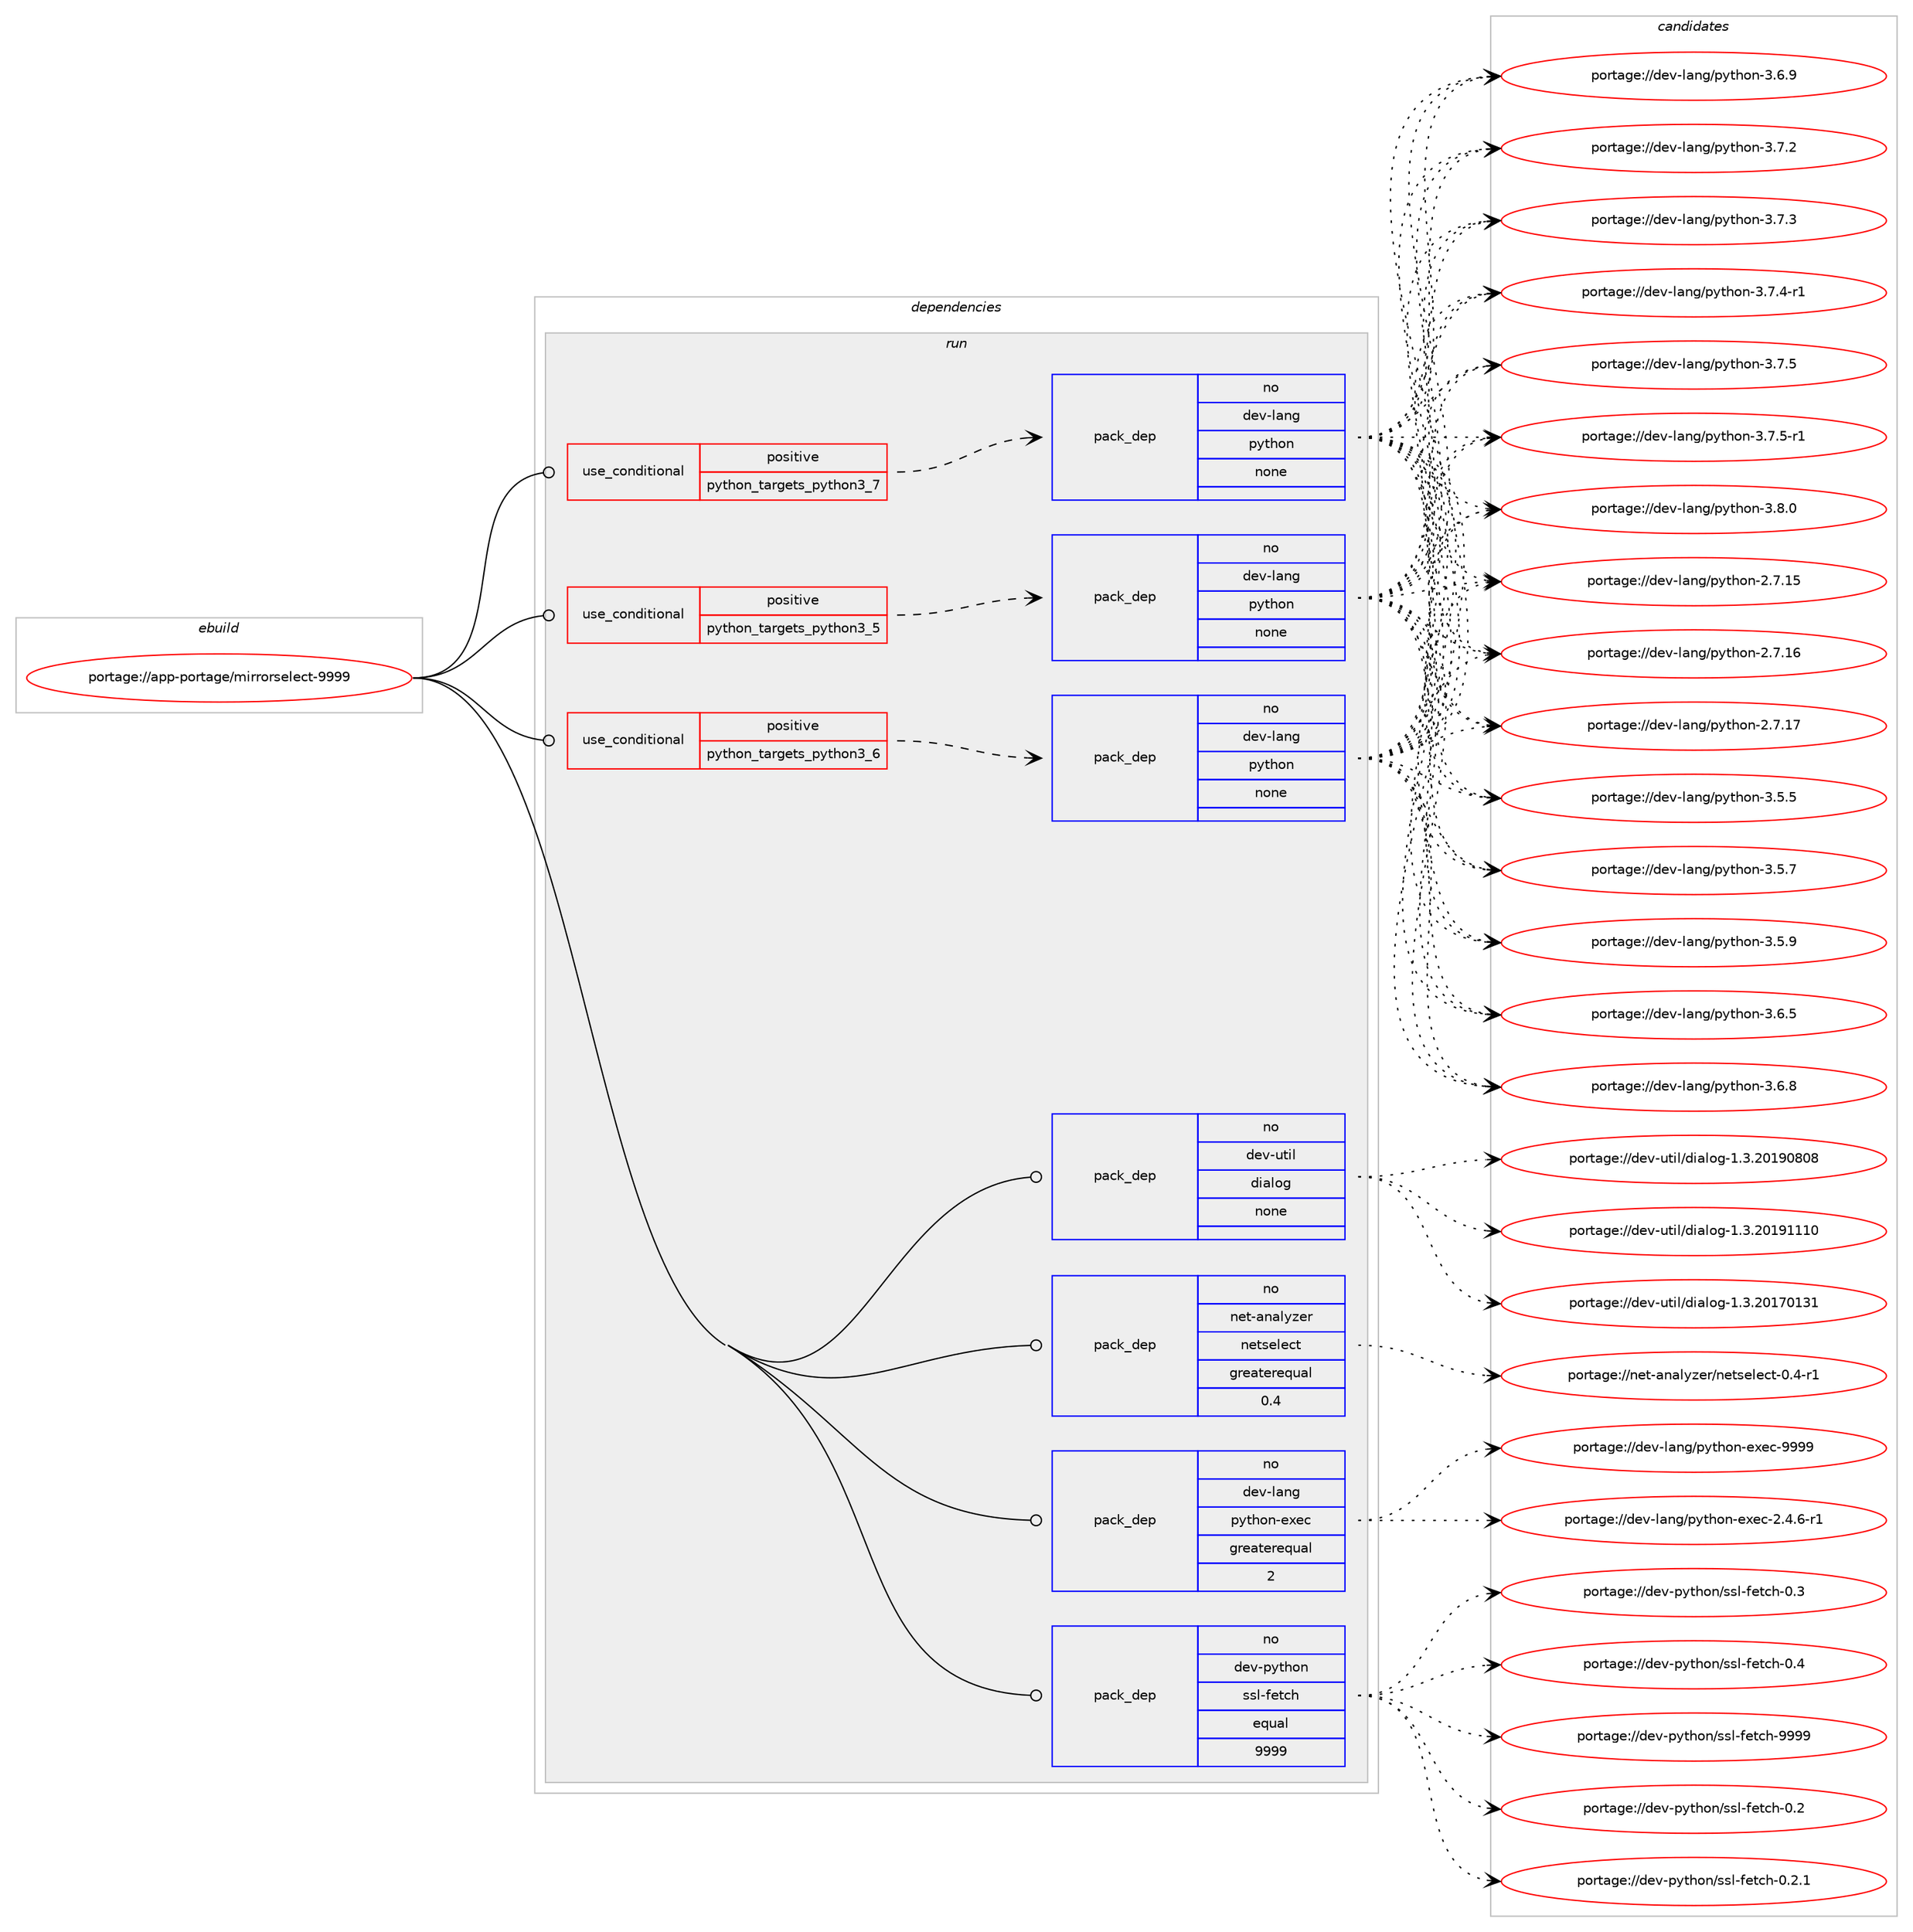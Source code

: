 digraph prolog {

# *************
# Graph options
# *************

newrank=true;
concentrate=true;
compound=true;
graph [rankdir=LR,fontname=Helvetica,fontsize=10,ranksep=1.5];#, ranksep=2.5, nodesep=0.2];
edge  [arrowhead=vee];
node  [fontname=Helvetica,fontsize=10];

# **********
# The ebuild
# **********

subgraph cluster_leftcol {
color=gray;
rank=same;
label=<<i>ebuild</i>>;
id [label="portage://app-portage/mirrorselect-9999", color=red, width=4, href="../app-portage/mirrorselect-9999.svg"];
}

# ****************
# The dependencies
# ****************

subgraph cluster_midcol {
color=gray;
label=<<i>dependencies</i>>;
subgraph cluster_compile {
fillcolor="#eeeeee";
style=filled;
label=<<i>compile</i>>;
}
subgraph cluster_compileandrun {
fillcolor="#eeeeee";
style=filled;
label=<<i>compile and run</i>>;
}
subgraph cluster_run {
fillcolor="#eeeeee";
style=filled;
label=<<i>run</i>>;
subgraph cond10345 {
dependency42009 [label=<<TABLE BORDER="0" CELLBORDER="1" CELLSPACING="0" CELLPADDING="4"><TR><TD ROWSPAN="3" CELLPADDING="10">use_conditional</TD></TR><TR><TD>positive</TD></TR><TR><TD>python_targets_python3_5</TD></TR></TABLE>>, shape=none, color=red];
subgraph pack30967 {
dependency42010 [label=<<TABLE BORDER="0" CELLBORDER="1" CELLSPACING="0" CELLPADDING="4" WIDTH="220"><TR><TD ROWSPAN="6" CELLPADDING="30">pack_dep</TD></TR><TR><TD WIDTH="110">no</TD></TR><TR><TD>dev-lang</TD></TR><TR><TD>python</TD></TR><TR><TD>none</TD></TR><TR><TD></TD></TR></TABLE>>, shape=none, color=blue];
}
dependency42009:e -> dependency42010:w [weight=20,style="dashed",arrowhead="vee"];
}
id:e -> dependency42009:w [weight=20,style="solid",arrowhead="odot"];
subgraph cond10346 {
dependency42011 [label=<<TABLE BORDER="0" CELLBORDER="1" CELLSPACING="0" CELLPADDING="4"><TR><TD ROWSPAN="3" CELLPADDING="10">use_conditional</TD></TR><TR><TD>positive</TD></TR><TR><TD>python_targets_python3_6</TD></TR></TABLE>>, shape=none, color=red];
subgraph pack30968 {
dependency42012 [label=<<TABLE BORDER="0" CELLBORDER="1" CELLSPACING="0" CELLPADDING="4" WIDTH="220"><TR><TD ROWSPAN="6" CELLPADDING="30">pack_dep</TD></TR><TR><TD WIDTH="110">no</TD></TR><TR><TD>dev-lang</TD></TR><TR><TD>python</TD></TR><TR><TD>none</TD></TR><TR><TD></TD></TR></TABLE>>, shape=none, color=blue];
}
dependency42011:e -> dependency42012:w [weight=20,style="dashed",arrowhead="vee"];
}
id:e -> dependency42011:w [weight=20,style="solid",arrowhead="odot"];
subgraph cond10347 {
dependency42013 [label=<<TABLE BORDER="0" CELLBORDER="1" CELLSPACING="0" CELLPADDING="4"><TR><TD ROWSPAN="3" CELLPADDING="10">use_conditional</TD></TR><TR><TD>positive</TD></TR><TR><TD>python_targets_python3_7</TD></TR></TABLE>>, shape=none, color=red];
subgraph pack30969 {
dependency42014 [label=<<TABLE BORDER="0" CELLBORDER="1" CELLSPACING="0" CELLPADDING="4" WIDTH="220"><TR><TD ROWSPAN="6" CELLPADDING="30">pack_dep</TD></TR><TR><TD WIDTH="110">no</TD></TR><TR><TD>dev-lang</TD></TR><TR><TD>python</TD></TR><TR><TD>none</TD></TR><TR><TD></TD></TR></TABLE>>, shape=none, color=blue];
}
dependency42013:e -> dependency42014:w [weight=20,style="dashed",arrowhead="vee"];
}
id:e -> dependency42013:w [weight=20,style="solid",arrowhead="odot"];
subgraph pack30970 {
dependency42015 [label=<<TABLE BORDER="0" CELLBORDER="1" CELLSPACING="0" CELLPADDING="4" WIDTH="220"><TR><TD ROWSPAN="6" CELLPADDING="30">pack_dep</TD></TR><TR><TD WIDTH="110">no</TD></TR><TR><TD>dev-lang</TD></TR><TR><TD>python-exec</TD></TR><TR><TD>greaterequal</TD></TR><TR><TD>2</TD></TR></TABLE>>, shape=none, color=blue];
}
id:e -> dependency42015:w [weight=20,style="solid",arrowhead="odot"];
subgraph pack30971 {
dependency42016 [label=<<TABLE BORDER="0" CELLBORDER="1" CELLSPACING="0" CELLPADDING="4" WIDTH="220"><TR><TD ROWSPAN="6" CELLPADDING="30">pack_dep</TD></TR><TR><TD WIDTH="110">no</TD></TR><TR><TD>dev-python</TD></TR><TR><TD>ssl-fetch</TD></TR><TR><TD>equal</TD></TR><TR><TD>9999</TD></TR></TABLE>>, shape=none, color=blue];
}
id:e -> dependency42016:w [weight=20,style="solid",arrowhead="odot"];
subgraph pack30972 {
dependency42017 [label=<<TABLE BORDER="0" CELLBORDER="1" CELLSPACING="0" CELLPADDING="4" WIDTH="220"><TR><TD ROWSPAN="6" CELLPADDING="30">pack_dep</TD></TR><TR><TD WIDTH="110">no</TD></TR><TR><TD>dev-util</TD></TR><TR><TD>dialog</TD></TR><TR><TD>none</TD></TR><TR><TD></TD></TR></TABLE>>, shape=none, color=blue];
}
id:e -> dependency42017:w [weight=20,style="solid",arrowhead="odot"];
subgraph pack30973 {
dependency42018 [label=<<TABLE BORDER="0" CELLBORDER="1" CELLSPACING="0" CELLPADDING="4" WIDTH="220"><TR><TD ROWSPAN="6" CELLPADDING="30">pack_dep</TD></TR><TR><TD WIDTH="110">no</TD></TR><TR><TD>net-analyzer</TD></TR><TR><TD>netselect</TD></TR><TR><TD>greaterequal</TD></TR><TR><TD>0.4</TD></TR></TABLE>>, shape=none, color=blue];
}
id:e -> dependency42018:w [weight=20,style="solid",arrowhead="odot"];
}
}

# **************
# The candidates
# **************

subgraph cluster_choices {
rank=same;
color=gray;
label=<<i>candidates</i>>;

subgraph choice30967 {
color=black;
nodesep=1;
choiceportage10010111845108971101034711212111610411111045504655464953 [label="portage://dev-lang/python-2.7.15", color=red, width=4,href="../dev-lang/python-2.7.15.svg"];
choiceportage10010111845108971101034711212111610411111045504655464954 [label="portage://dev-lang/python-2.7.16", color=red, width=4,href="../dev-lang/python-2.7.16.svg"];
choiceportage10010111845108971101034711212111610411111045504655464955 [label="portage://dev-lang/python-2.7.17", color=red, width=4,href="../dev-lang/python-2.7.17.svg"];
choiceportage100101118451089711010347112121116104111110455146534653 [label="portage://dev-lang/python-3.5.5", color=red, width=4,href="../dev-lang/python-3.5.5.svg"];
choiceportage100101118451089711010347112121116104111110455146534655 [label="portage://dev-lang/python-3.5.7", color=red, width=4,href="../dev-lang/python-3.5.7.svg"];
choiceportage100101118451089711010347112121116104111110455146534657 [label="portage://dev-lang/python-3.5.9", color=red, width=4,href="../dev-lang/python-3.5.9.svg"];
choiceportage100101118451089711010347112121116104111110455146544653 [label="portage://dev-lang/python-3.6.5", color=red, width=4,href="../dev-lang/python-3.6.5.svg"];
choiceportage100101118451089711010347112121116104111110455146544656 [label="portage://dev-lang/python-3.6.8", color=red, width=4,href="../dev-lang/python-3.6.8.svg"];
choiceportage100101118451089711010347112121116104111110455146544657 [label="portage://dev-lang/python-3.6.9", color=red, width=4,href="../dev-lang/python-3.6.9.svg"];
choiceportage100101118451089711010347112121116104111110455146554650 [label="portage://dev-lang/python-3.7.2", color=red, width=4,href="../dev-lang/python-3.7.2.svg"];
choiceportage100101118451089711010347112121116104111110455146554651 [label="portage://dev-lang/python-3.7.3", color=red, width=4,href="../dev-lang/python-3.7.3.svg"];
choiceportage1001011184510897110103471121211161041111104551465546524511449 [label="portage://dev-lang/python-3.7.4-r1", color=red, width=4,href="../dev-lang/python-3.7.4-r1.svg"];
choiceportage100101118451089711010347112121116104111110455146554653 [label="portage://dev-lang/python-3.7.5", color=red, width=4,href="../dev-lang/python-3.7.5.svg"];
choiceportage1001011184510897110103471121211161041111104551465546534511449 [label="portage://dev-lang/python-3.7.5-r1", color=red, width=4,href="../dev-lang/python-3.7.5-r1.svg"];
choiceportage100101118451089711010347112121116104111110455146564648 [label="portage://dev-lang/python-3.8.0", color=red, width=4,href="../dev-lang/python-3.8.0.svg"];
dependency42010:e -> choiceportage10010111845108971101034711212111610411111045504655464953:w [style=dotted,weight="100"];
dependency42010:e -> choiceportage10010111845108971101034711212111610411111045504655464954:w [style=dotted,weight="100"];
dependency42010:e -> choiceportage10010111845108971101034711212111610411111045504655464955:w [style=dotted,weight="100"];
dependency42010:e -> choiceportage100101118451089711010347112121116104111110455146534653:w [style=dotted,weight="100"];
dependency42010:e -> choiceportage100101118451089711010347112121116104111110455146534655:w [style=dotted,weight="100"];
dependency42010:e -> choiceportage100101118451089711010347112121116104111110455146534657:w [style=dotted,weight="100"];
dependency42010:e -> choiceportage100101118451089711010347112121116104111110455146544653:w [style=dotted,weight="100"];
dependency42010:e -> choiceportage100101118451089711010347112121116104111110455146544656:w [style=dotted,weight="100"];
dependency42010:e -> choiceportage100101118451089711010347112121116104111110455146544657:w [style=dotted,weight="100"];
dependency42010:e -> choiceportage100101118451089711010347112121116104111110455146554650:w [style=dotted,weight="100"];
dependency42010:e -> choiceportage100101118451089711010347112121116104111110455146554651:w [style=dotted,weight="100"];
dependency42010:e -> choiceportage1001011184510897110103471121211161041111104551465546524511449:w [style=dotted,weight="100"];
dependency42010:e -> choiceportage100101118451089711010347112121116104111110455146554653:w [style=dotted,weight="100"];
dependency42010:e -> choiceportage1001011184510897110103471121211161041111104551465546534511449:w [style=dotted,weight="100"];
dependency42010:e -> choiceportage100101118451089711010347112121116104111110455146564648:w [style=dotted,weight="100"];
}
subgraph choice30968 {
color=black;
nodesep=1;
choiceportage10010111845108971101034711212111610411111045504655464953 [label="portage://dev-lang/python-2.7.15", color=red, width=4,href="../dev-lang/python-2.7.15.svg"];
choiceportage10010111845108971101034711212111610411111045504655464954 [label="portage://dev-lang/python-2.7.16", color=red, width=4,href="../dev-lang/python-2.7.16.svg"];
choiceportage10010111845108971101034711212111610411111045504655464955 [label="portage://dev-lang/python-2.7.17", color=red, width=4,href="../dev-lang/python-2.7.17.svg"];
choiceportage100101118451089711010347112121116104111110455146534653 [label="portage://dev-lang/python-3.5.5", color=red, width=4,href="../dev-lang/python-3.5.5.svg"];
choiceportage100101118451089711010347112121116104111110455146534655 [label="portage://dev-lang/python-3.5.7", color=red, width=4,href="../dev-lang/python-3.5.7.svg"];
choiceportage100101118451089711010347112121116104111110455146534657 [label="portage://dev-lang/python-3.5.9", color=red, width=4,href="../dev-lang/python-3.5.9.svg"];
choiceportage100101118451089711010347112121116104111110455146544653 [label="portage://dev-lang/python-3.6.5", color=red, width=4,href="../dev-lang/python-3.6.5.svg"];
choiceportage100101118451089711010347112121116104111110455146544656 [label="portage://dev-lang/python-3.6.8", color=red, width=4,href="../dev-lang/python-3.6.8.svg"];
choiceportage100101118451089711010347112121116104111110455146544657 [label="portage://dev-lang/python-3.6.9", color=red, width=4,href="../dev-lang/python-3.6.9.svg"];
choiceportage100101118451089711010347112121116104111110455146554650 [label="portage://dev-lang/python-3.7.2", color=red, width=4,href="../dev-lang/python-3.7.2.svg"];
choiceportage100101118451089711010347112121116104111110455146554651 [label="portage://dev-lang/python-3.7.3", color=red, width=4,href="../dev-lang/python-3.7.3.svg"];
choiceportage1001011184510897110103471121211161041111104551465546524511449 [label="portage://dev-lang/python-3.7.4-r1", color=red, width=4,href="../dev-lang/python-3.7.4-r1.svg"];
choiceportage100101118451089711010347112121116104111110455146554653 [label="portage://dev-lang/python-3.7.5", color=red, width=4,href="../dev-lang/python-3.7.5.svg"];
choiceportage1001011184510897110103471121211161041111104551465546534511449 [label="portage://dev-lang/python-3.7.5-r1", color=red, width=4,href="../dev-lang/python-3.7.5-r1.svg"];
choiceportage100101118451089711010347112121116104111110455146564648 [label="portage://dev-lang/python-3.8.0", color=red, width=4,href="../dev-lang/python-3.8.0.svg"];
dependency42012:e -> choiceportage10010111845108971101034711212111610411111045504655464953:w [style=dotted,weight="100"];
dependency42012:e -> choiceportage10010111845108971101034711212111610411111045504655464954:w [style=dotted,weight="100"];
dependency42012:e -> choiceportage10010111845108971101034711212111610411111045504655464955:w [style=dotted,weight="100"];
dependency42012:e -> choiceportage100101118451089711010347112121116104111110455146534653:w [style=dotted,weight="100"];
dependency42012:e -> choiceportage100101118451089711010347112121116104111110455146534655:w [style=dotted,weight="100"];
dependency42012:e -> choiceportage100101118451089711010347112121116104111110455146534657:w [style=dotted,weight="100"];
dependency42012:e -> choiceportage100101118451089711010347112121116104111110455146544653:w [style=dotted,weight="100"];
dependency42012:e -> choiceportage100101118451089711010347112121116104111110455146544656:w [style=dotted,weight="100"];
dependency42012:e -> choiceportage100101118451089711010347112121116104111110455146544657:w [style=dotted,weight="100"];
dependency42012:e -> choiceportage100101118451089711010347112121116104111110455146554650:w [style=dotted,weight="100"];
dependency42012:e -> choiceportage100101118451089711010347112121116104111110455146554651:w [style=dotted,weight="100"];
dependency42012:e -> choiceportage1001011184510897110103471121211161041111104551465546524511449:w [style=dotted,weight="100"];
dependency42012:e -> choiceportage100101118451089711010347112121116104111110455146554653:w [style=dotted,weight="100"];
dependency42012:e -> choiceportage1001011184510897110103471121211161041111104551465546534511449:w [style=dotted,weight="100"];
dependency42012:e -> choiceportage100101118451089711010347112121116104111110455146564648:w [style=dotted,weight="100"];
}
subgraph choice30969 {
color=black;
nodesep=1;
choiceportage10010111845108971101034711212111610411111045504655464953 [label="portage://dev-lang/python-2.7.15", color=red, width=4,href="../dev-lang/python-2.7.15.svg"];
choiceportage10010111845108971101034711212111610411111045504655464954 [label="portage://dev-lang/python-2.7.16", color=red, width=4,href="../dev-lang/python-2.7.16.svg"];
choiceportage10010111845108971101034711212111610411111045504655464955 [label="portage://dev-lang/python-2.7.17", color=red, width=4,href="../dev-lang/python-2.7.17.svg"];
choiceportage100101118451089711010347112121116104111110455146534653 [label="portage://dev-lang/python-3.5.5", color=red, width=4,href="../dev-lang/python-3.5.5.svg"];
choiceportage100101118451089711010347112121116104111110455146534655 [label="portage://dev-lang/python-3.5.7", color=red, width=4,href="../dev-lang/python-3.5.7.svg"];
choiceportage100101118451089711010347112121116104111110455146534657 [label="portage://dev-lang/python-3.5.9", color=red, width=4,href="../dev-lang/python-3.5.9.svg"];
choiceportage100101118451089711010347112121116104111110455146544653 [label="portage://dev-lang/python-3.6.5", color=red, width=4,href="../dev-lang/python-3.6.5.svg"];
choiceportage100101118451089711010347112121116104111110455146544656 [label="portage://dev-lang/python-3.6.8", color=red, width=4,href="../dev-lang/python-3.6.8.svg"];
choiceportage100101118451089711010347112121116104111110455146544657 [label="portage://dev-lang/python-3.6.9", color=red, width=4,href="../dev-lang/python-3.6.9.svg"];
choiceportage100101118451089711010347112121116104111110455146554650 [label="portage://dev-lang/python-3.7.2", color=red, width=4,href="../dev-lang/python-3.7.2.svg"];
choiceportage100101118451089711010347112121116104111110455146554651 [label="portage://dev-lang/python-3.7.3", color=red, width=4,href="../dev-lang/python-3.7.3.svg"];
choiceportage1001011184510897110103471121211161041111104551465546524511449 [label="portage://dev-lang/python-3.7.4-r1", color=red, width=4,href="../dev-lang/python-3.7.4-r1.svg"];
choiceportage100101118451089711010347112121116104111110455146554653 [label="portage://dev-lang/python-3.7.5", color=red, width=4,href="../dev-lang/python-3.7.5.svg"];
choiceportage1001011184510897110103471121211161041111104551465546534511449 [label="portage://dev-lang/python-3.7.5-r1", color=red, width=4,href="../dev-lang/python-3.7.5-r1.svg"];
choiceportage100101118451089711010347112121116104111110455146564648 [label="portage://dev-lang/python-3.8.0", color=red, width=4,href="../dev-lang/python-3.8.0.svg"];
dependency42014:e -> choiceportage10010111845108971101034711212111610411111045504655464953:w [style=dotted,weight="100"];
dependency42014:e -> choiceportage10010111845108971101034711212111610411111045504655464954:w [style=dotted,weight="100"];
dependency42014:e -> choiceportage10010111845108971101034711212111610411111045504655464955:w [style=dotted,weight="100"];
dependency42014:e -> choiceportage100101118451089711010347112121116104111110455146534653:w [style=dotted,weight="100"];
dependency42014:e -> choiceportage100101118451089711010347112121116104111110455146534655:w [style=dotted,weight="100"];
dependency42014:e -> choiceportage100101118451089711010347112121116104111110455146534657:w [style=dotted,weight="100"];
dependency42014:e -> choiceportage100101118451089711010347112121116104111110455146544653:w [style=dotted,weight="100"];
dependency42014:e -> choiceportage100101118451089711010347112121116104111110455146544656:w [style=dotted,weight="100"];
dependency42014:e -> choiceportage100101118451089711010347112121116104111110455146544657:w [style=dotted,weight="100"];
dependency42014:e -> choiceportage100101118451089711010347112121116104111110455146554650:w [style=dotted,weight="100"];
dependency42014:e -> choiceportage100101118451089711010347112121116104111110455146554651:w [style=dotted,weight="100"];
dependency42014:e -> choiceportage1001011184510897110103471121211161041111104551465546524511449:w [style=dotted,weight="100"];
dependency42014:e -> choiceportage100101118451089711010347112121116104111110455146554653:w [style=dotted,weight="100"];
dependency42014:e -> choiceportage1001011184510897110103471121211161041111104551465546534511449:w [style=dotted,weight="100"];
dependency42014:e -> choiceportage100101118451089711010347112121116104111110455146564648:w [style=dotted,weight="100"];
}
subgraph choice30970 {
color=black;
nodesep=1;
choiceportage10010111845108971101034711212111610411111045101120101994550465246544511449 [label="portage://dev-lang/python-exec-2.4.6-r1", color=red, width=4,href="../dev-lang/python-exec-2.4.6-r1.svg"];
choiceportage10010111845108971101034711212111610411111045101120101994557575757 [label="portage://dev-lang/python-exec-9999", color=red, width=4,href="../dev-lang/python-exec-9999.svg"];
dependency42015:e -> choiceportage10010111845108971101034711212111610411111045101120101994550465246544511449:w [style=dotted,weight="100"];
dependency42015:e -> choiceportage10010111845108971101034711212111610411111045101120101994557575757:w [style=dotted,weight="100"];
}
subgraph choice30971 {
color=black;
nodesep=1;
choiceportage1001011184511212111610411111047115115108451021011169910445484650 [label="portage://dev-python/ssl-fetch-0.2", color=red, width=4,href="../dev-python/ssl-fetch-0.2.svg"];
choiceportage10010111845112121116104111110471151151084510210111699104454846504649 [label="portage://dev-python/ssl-fetch-0.2.1", color=red, width=4,href="../dev-python/ssl-fetch-0.2.1.svg"];
choiceportage1001011184511212111610411111047115115108451021011169910445484651 [label="portage://dev-python/ssl-fetch-0.3", color=red, width=4,href="../dev-python/ssl-fetch-0.3.svg"];
choiceportage1001011184511212111610411111047115115108451021011169910445484652 [label="portage://dev-python/ssl-fetch-0.4", color=red, width=4,href="../dev-python/ssl-fetch-0.4.svg"];
choiceportage100101118451121211161041111104711511510845102101116991044557575757 [label="portage://dev-python/ssl-fetch-9999", color=red, width=4,href="../dev-python/ssl-fetch-9999.svg"];
dependency42016:e -> choiceportage1001011184511212111610411111047115115108451021011169910445484650:w [style=dotted,weight="100"];
dependency42016:e -> choiceportage10010111845112121116104111110471151151084510210111699104454846504649:w [style=dotted,weight="100"];
dependency42016:e -> choiceportage1001011184511212111610411111047115115108451021011169910445484651:w [style=dotted,weight="100"];
dependency42016:e -> choiceportage1001011184511212111610411111047115115108451021011169910445484652:w [style=dotted,weight="100"];
dependency42016:e -> choiceportage100101118451121211161041111104711511510845102101116991044557575757:w [style=dotted,weight="100"];
}
subgraph choice30972 {
color=black;
nodesep=1;
choiceportage10010111845117116105108471001059710811110345494651465048495548495149 [label="portage://dev-util/dialog-1.3.20170131", color=red, width=4,href="../dev-util/dialog-1.3.20170131.svg"];
choiceportage10010111845117116105108471001059710811110345494651465048495748564856 [label="portage://dev-util/dialog-1.3.20190808", color=red, width=4,href="../dev-util/dialog-1.3.20190808.svg"];
choiceportage10010111845117116105108471001059710811110345494651465048495749494948 [label="portage://dev-util/dialog-1.3.20191110", color=red, width=4,href="../dev-util/dialog-1.3.20191110.svg"];
dependency42017:e -> choiceportage10010111845117116105108471001059710811110345494651465048495548495149:w [style=dotted,weight="100"];
dependency42017:e -> choiceportage10010111845117116105108471001059710811110345494651465048495748564856:w [style=dotted,weight="100"];
dependency42017:e -> choiceportage10010111845117116105108471001059710811110345494651465048495749494948:w [style=dotted,weight="100"];
}
subgraph choice30973 {
color=black;
nodesep=1;
choiceportage1101011164597110971081211221011144711010111611510110810199116454846524511449 [label="portage://net-analyzer/netselect-0.4-r1", color=red, width=4,href="../net-analyzer/netselect-0.4-r1.svg"];
dependency42018:e -> choiceportage1101011164597110971081211221011144711010111611510110810199116454846524511449:w [style=dotted,weight="100"];
}
}

}
